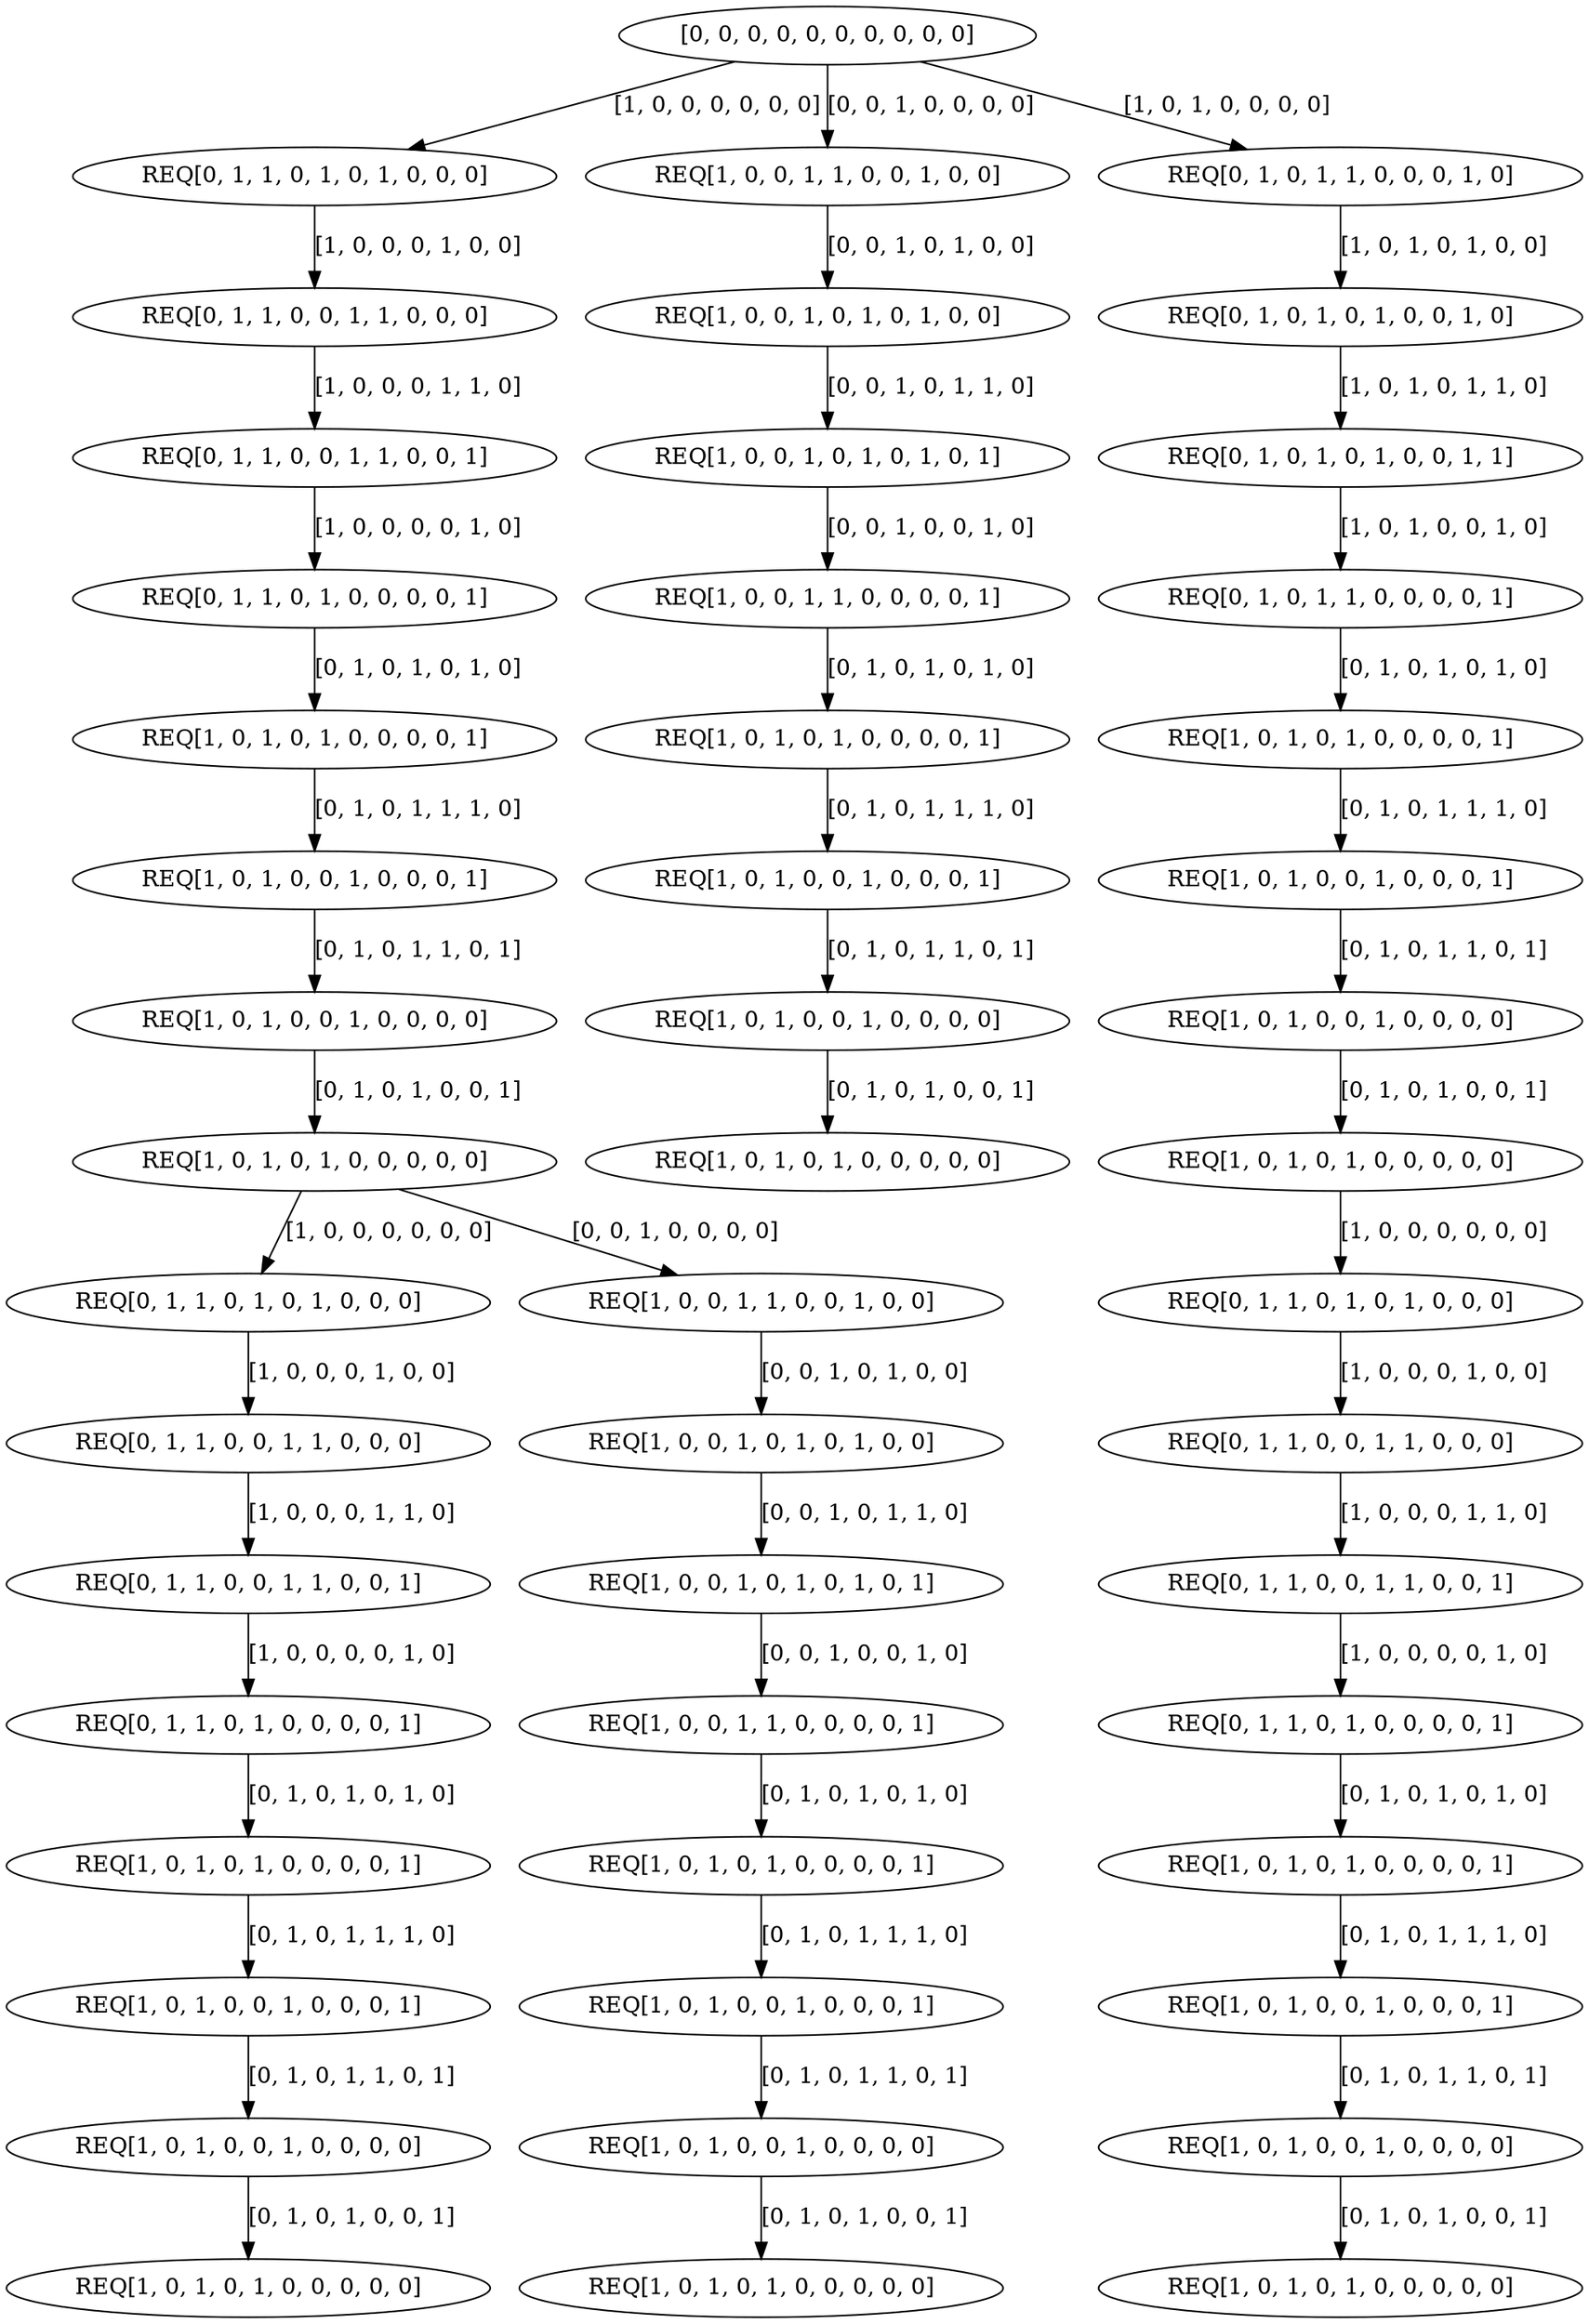 digraph t {
root [label = "[0, 0, 0, 0, 0, 0, 0, 0, 0, 0]"];
REQ1 [label = "REQ[0, 1, 1, 0, 1, 0, 1, 0, 0, 0]"];
REQ2 [label = "REQ[0, 1, 1, 0, 0, 1, 1, 0, 0, 0]"];
REQ3 [label = "REQ[0, 1, 1, 0, 0, 1, 1, 0, 0, 1]"];
REQ4 [label = "REQ[0, 1, 1, 0, 1, 0, 0, 0, 0, 1]"];
REQ5 [label = "REQ[1, 0, 1, 0, 1, 0, 0, 0, 0, 1]"];
REQ6 [label = "REQ[1, 0, 1, 0, 0, 1, 0, 0, 0, 1]"];
REQ7 [label = "REQ[1, 0, 1, 0, 0, 1, 0, 0, 0, 0]"];
REQ8 [label = "REQ[1, 0, 1, 0, 1, 0, 0, 0, 0, 0]"];
REQ9 [label = "REQ[1, 0, 0, 1, 1, 0, 0, 1, 0, 0]"];
REQ10 [label = "REQ[1, 0, 0, 1, 0, 1, 0, 1, 0, 0]"];
REQ11 [label = "REQ[1, 0, 0, 1, 0, 1, 0, 1, 0, 1]"];
REQ12 [label = "REQ[1, 0, 0, 1, 1, 0, 0, 0, 0, 1]"];
REQ13 [label = "REQ[1, 0, 1, 0, 1, 0, 0, 0, 0, 1]"];
REQ14 [label = "REQ[1, 0, 1, 0, 0, 1, 0, 0, 0, 1]"];
REQ15 [label = "REQ[1, 0, 1, 0, 0, 1, 0, 0, 0, 0]"];
REQ16 [label = "REQ[1, 0, 1, 0, 1, 0, 0, 0, 0, 0]"];
REQ17 [label = "REQ[0, 1, 0, 1, 1, 0, 0, 0, 1, 0]"];
REQ18 [label = "REQ[0, 1, 0, 1, 0, 1, 0, 0, 1, 0]"];
REQ19 [label = "REQ[0, 1, 0, 1, 0, 1, 0, 0, 1, 1]"];
REQ20 [label = "REQ[0, 1, 0, 1, 1, 0, 0, 0, 0, 1]"];
REQ21 [label = "REQ[1, 0, 1, 0, 1, 0, 0, 0, 0, 1]"];
REQ22 [label = "REQ[1, 0, 1, 0, 0, 1, 0, 0, 0, 1]"];
REQ23 [label = "REQ[1, 0, 1, 0, 0, 1, 0, 0, 0, 0]"];
REQ24 [label = "REQ[1, 0, 1, 0, 1, 0, 0, 0, 0, 0]"];
REQ25 [label = "REQ[0, 1, 1, 0, 1, 0, 1, 0, 0, 0]"];
REQ26 [label = "REQ[0, 1, 1, 0, 0, 1, 1, 0, 0, 0]"];
REQ27 [label = "REQ[0, 1, 1, 0, 0, 1, 1, 0, 0, 1]"];
REQ28 [label = "REQ[0, 1, 1, 0, 1, 0, 0, 0, 0, 1]"];
REQ29 [label = "REQ[1, 0, 1, 0, 1, 0, 0, 0, 0, 1]"];
REQ30 [label = "REQ[1, 0, 1, 0, 0, 1, 0, 0, 0, 1]"];
REQ31 [label = "REQ[1, 0, 1, 0, 0, 1, 0, 0, 0, 0]"];
REQ32 [label = "REQ[1, 0, 1, 0, 1, 0, 0, 0, 0, 0]"];
REQ33 [label = "REQ[1, 0, 0, 1, 1, 0, 0, 1, 0, 0]"];
REQ34 [label = "REQ[1, 0, 0, 1, 0, 1, 0, 1, 0, 0]"];
REQ35 [label = "REQ[1, 0, 0, 1, 0, 1, 0, 1, 0, 1]"];
REQ36 [label = "REQ[1, 0, 0, 1, 1, 0, 0, 0, 0, 1]"];
REQ37 [label = "REQ[1, 0, 1, 0, 1, 0, 0, 0, 0, 1]"];
REQ38 [label = "REQ[1, 0, 1, 0, 0, 1, 0, 0, 0, 1]"];
REQ39 [label = "REQ[1, 0, 1, 0, 0, 1, 0, 0, 0, 0]"];
REQ40 [label = "REQ[1, 0, 1, 0, 1, 0, 0, 0, 0, 0]"];
REQ41 [label = "REQ[0, 1, 1, 0, 1, 0, 1, 0, 0, 0]"];
REQ42 [label = "REQ[0, 1, 1, 0, 0, 1, 1, 0, 0, 0]"];
REQ43 [label = "REQ[0, 1, 1, 0, 0, 1, 1, 0, 0, 1]"];
REQ44 [label = "REQ[0, 1, 1, 0, 1, 0, 0, 0, 0, 1]"];
REQ45 [label = "REQ[1, 0, 1, 0, 1, 0, 0, 0, 0, 1]"];
REQ46 [label = "REQ[1, 0, 1, 0, 0, 1, 0, 0, 0, 1]"];
REQ47 [label = "REQ[1, 0, 1, 0, 0, 1, 0, 0, 0, 0]"];
REQ48 [label = "REQ[1, 0, 1, 0, 1, 0, 0, 0, 0, 0]"];
root -> REQ1 [label = "[1, 0, 0, 0, 0, 0, 0]"];
REQ1 -> REQ2 [label = "[1, 0, 0, 0, 1, 0, 0]"];
REQ2 -> REQ3 [label = "[1, 0, 0, 0, 1, 1, 0]"];
REQ3 -> REQ4 [label = "[1, 0, 0, 0, 0, 1, 0]"];
REQ4 -> REQ5 [label = "[0, 1, 0, 1, 0, 1, 0]"];
REQ5 -> REQ6 [label = "[0, 1, 0, 1, 1, 1, 0]"];
REQ6 -> REQ7 [label = "[0, 1, 0, 1, 1, 0, 1]"];
REQ7 -> REQ8 [label = "[0, 1, 0, 1, 0, 0, 1]"];
root -> REQ9 [label = "[0, 0, 1, 0, 0, 0, 0]"];
REQ9 -> REQ10 [label = "[0, 0, 1, 0, 1, 0, 0]"];
REQ10 -> REQ11 [label = "[0, 0, 1, 0, 1, 1, 0]"];
REQ11 -> REQ12 [label = "[0, 0, 1, 0, 0, 1, 0]"];
REQ12 -> REQ13 [label = "[0, 1, 0, 1, 0, 1, 0]"];
REQ13 -> REQ14 [label = "[0, 1, 0, 1, 1, 1, 0]"];
REQ14 -> REQ15 [label = "[0, 1, 0, 1, 1, 0, 1]"];
REQ15 -> REQ16 [label = "[0, 1, 0, 1, 0, 0, 1]"];
root -> REQ17 [label = "[1, 0, 1, 0, 0, 0, 0]"];
REQ17 -> REQ18 [label = "[1, 0, 1, 0, 1, 0, 0]"];
REQ18 -> REQ19 [label = "[1, 0, 1, 0, 1, 1, 0]"];
REQ19 -> REQ20 [label = "[1, 0, 1, 0, 0, 1, 0]"];
REQ20 -> REQ21 [label = "[0, 1, 0, 1, 0, 1, 0]"];
REQ21 -> REQ22 [label = "[0, 1, 0, 1, 1, 1, 0]"];
REQ22 -> REQ23 [label = "[0, 1, 0, 1, 1, 0, 1]"];
REQ23 -> REQ24 [label = "[0, 1, 0, 1, 0, 0, 1]"];
REQ8 -> REQ25 [label = "[1, 0, 0, 0, 0, 0, 0]"];
REQ25 -> REQ26 [label = "[1, 0, 0, 0, 1, 0, 0]"];
REQ26 -> REQ27 [label = "[1, 0, 0, 0, 1, 1, 0]"];
REQ27 -> REQ28 [label = "[1, 0, 0, 0, 0, 1, 0]"];
REQ28 -> REQ29 [label = "[0, 1, 0, 1, 0, 1, 0]"];
REQ29 -> REQ30 [label = "[0, 1, 0, 1, 1, 1, 0]"];
REQ30 -> REQ31 [label = "[0, 1, 0, 1, 1, 0, 1]"];
REQ31 -> REQ32 [label = "[0, 1, 0, 1, 0, 0, 1]"];
REQ8 -> REQ33 [label = "[0, 0, 1, 0, 0, 0, 0]"];
REQ33 -> REQ34 [label = "[0, 0, 1, 0, 1, 0, 0]"];
REQ34 -> REQ35 [label = "[0, 0, 1, 0, 1, 1, 0]"];
REQ35 -> REQ36 [label = "[0, 0, 1, 0, 0, 1, 0]"];
REQ36 -> REQ37 [label = "[0, 1, 0, 1, 0, 1, 0]"];
REQ37 -> REQ38 [label = "[0, 1, 0, 1, 1, 1, 0]"];
REQ38 -> REQ39 [label = "[0, 1, 0, 1, 1, 0, 1]"];
REQ39 -> REQ40 [label = "[0, 1, 0, 1, 0, 0, 1]"];
REQ24 -> REQ41 [label = "[1, 0, 0, 0, 0, 0, 0]"];
REQ41 -> REQ42 [label = "[1, 0, 0, 0, 1, 0, 0]"];
REQ42 -> REQ43 [label = "[1, 0, 0, 0, 1, 1, 0]"];
REQ43 -> REQ44 [label = "[1, 0, 0, 0, 0, 1, 0]"];
REQ44 -> REQ45 [label = "[0, 1, 0, 1, 0, 1, 0]"];
REQ45 -> REQ46 [label = "[0, 1, 0, 1, 1, 1, 0]"];
REQ46 -> REQ47 [label = "[0, 1, 0, 1, 1, 0, 1]"];
REQ47 -> REQ48 [label = "[0, 1, 0, 1, 0, 0, 1]"];
}